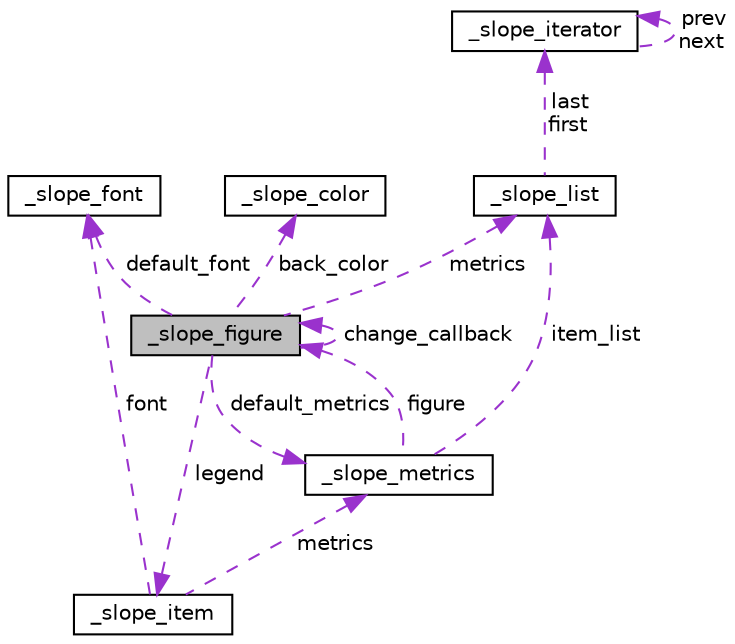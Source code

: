 digraph "_slope_figure"
{
  edge [fontname="Helvetica",fontsize="10",labelfontname="Helvetica",labelfontsize="10"];
  node [fontname="Helvetica",fontsize="10",shape=record];
  Node1 [label="_slope_figure",height=0.2,width=0.4,color="black", fillcolor="grey75", style="filled", fontcolor="black"];
  Node2 -> Node1 [dir="back",color="darkorchid3",fontsize="10",style="dashed",label=" metrics" ,fontname="Helvetica"];
  Node2 [label="_slope_list",height=0.2,width=0.4,color="black", fillcolor="white", style="filled",URL="$struct__slope__list.html"];
  Node3 -> Node2 [dir="back",color="darkorchid3",fontsize="10",style="dashed",label=" last\nfirst" ,fontname="Helvetica"];
  Node3 [label="_slope_iterator",height=0.2,width=0.4,color="black", fillcolor="white", style="filled",URL="$struct__slope__iterator.html"];
  Node3 -> Node3 [dir="back",color="darkorchid3",fontsize="10",style="dashed",label=" prev\nnext" ,fontname="Helvetica"];
  Node4 -> Node1 [dir="back",color="darkorchid3",fontsize="10",style="dashed",label=" default_metrics" ,fontname="Helvetica"];
  Node4 [label="_slope_metrics",height=0.2,width=0.4,color="black", fillcolor="white", style="filled",URL="$struct__slope__metrics.html"];
  Node2 -> Node4 [dir="back",color="darkorchid3",fontsize="10",style="dashed",label=" item_list" ,fontname="Helvetica"];
  Node1 -> Node4 [dir="back",color="darkorchid3",fontsize="10",style="dashed",label=" figure" ,fontname="Helvetica"];
  Node1 -> Node1 [dir="back",color="darkorchid3",fontsize="10",style="dashed",label=" change_callback" ,fontname="Helvetica"];
  Node5 -> Node1 [dir="back",color="darkorchid3",fontsize="10",style="dashed",label=" legend" ,fontname="Helvetica"];
  Node5 [label="_slope_item",height=0.2,width=0.4,color="black", fillcolor="white", style="filled",URL="$struct__slope__item.html"];
  Node4 -> Node5 [dir="back",color="darkorchid3",fontsize="10",style="dashed",label=" metrics" ,fontname="Helvetica"];
  Node6 -> Node5 [dir="back",color="darkorchid3",fontsize="10",style="dashed",label=" font" ,fontname="Helvetica"];
  Node6 [label="_slope_font",height=0.2,width=0.4,color="black", fillcolor="white", style="filled",URL="$struct__slope__font.html",tooltip="A font descriptor interface for cairo toy api or pango. "];
  Node7 -> Node1 [dir="back",color="darkorchid3",fontsize="10",style="dashed",label=" back_color" ,fontname="Helvetica"];
  Node7 [label="_slope_color",height=0.2,width=0.4,color="black", fillcolor="white", style="filled",URL="$struct__slope__color.html"];
  Node6 -> Node1 [dir="back",color="darkorchid3",fontsize="10",style="dashed",label=" default_font" ,fontname="Helvetica"];
}
